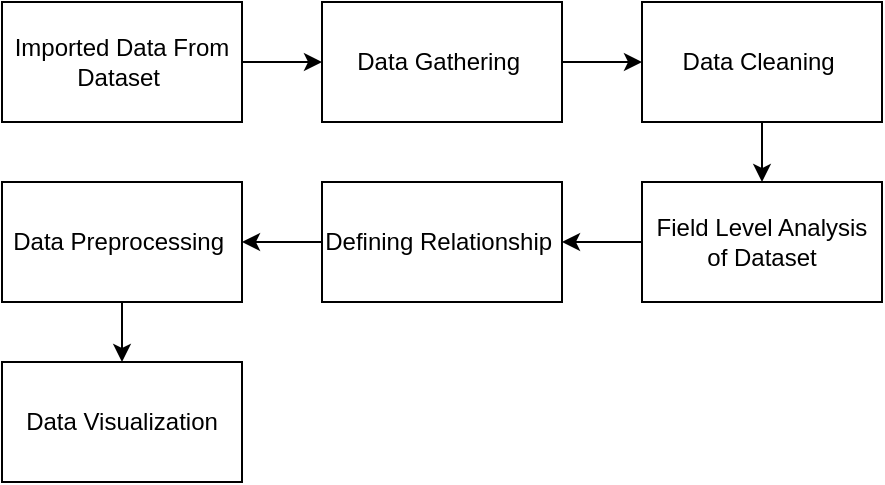 <mxfile version="14.6.10" type="device"><diagram id="QAy-IlaxmkkO110Vqmxv" name="Page-1"><mxGraphModel dx="677" dy="378" grid="1" gridSize="10" guides="1" tooltips="1" connect="1" arrows="1" fold="1" page="1" pageScale="1" pageWidth="850" pageHeight="1100" math="0" shadow="0"><root><mxCell id="0"/><mxCell id="1" parent="0"/><mxCell id="sqUsav8FEimhDMgmwuNs-9" style="edgeStyle=orthogonalEdgeStyle;rounded=0;orthogonalLoop=1;jettySize=auto;html=1;" edge="1" parent="1" source="sqUsav8FEimhDMgmwuNs-1" target="sqUsav8FEimhDMgmwuNs-2"><mxGeometry relative="1" as="geometry"/></mxCell><mxCell id="sqUsav8FEimhDMgmwuNs-1" value="Imported Data From Dataset&amp;nbsp;" style="rounded=0;whiteSpace=wrap;html=1;" vertex="1" parent="1"><mxGeometry x="100" y="500" width="120" height="60" as="geometry"/></mxCell><mxCell id="sqUsav8FEimhDMgmwuNs-10" style="edgeStyle=orthogonalEdgeStyle;rounded=0;orthogonalLoop=1;jettySize=auto;html=1;entryX=0;entryY=0.5;entryDx=0;entryDy=0;" edge="1" parent="1" source="sqUsav8FEimhDMgmwuNs-2" target="sqUsav8FEimhDMgmwuNs-3"><mxGeometry relative="1" as="geometry"/></mxCell><mxCell id="sqUsav8FEimhDMgmwuNs-2" value="Data Gathering&amp;nbsp;" style="rounded=0;whiteSpace=wrap;html=1;" vertex="1" parent="1"><mxGeometry x="260" y="500" width="120" height="60" as="geometry"/></mxCell><mxCell id="sqUsav8FEimhDMgmwuNs-11" style="edgeStyle=orthogonalEdgeStyle;rounded=0;orthogonalLoop=1;jettySize=auto;html=1;entryX=0.5;entryY=0;entryDx=0;entryDy=0;" edge="1" parent="1" source="sqUsav8FEimhDMgmwuNs-3" target="sqUsav8FEimhDMgmwuNs-5"><mxGeometry relative="1" as="geometry"/></mxCell><mxCell id="sqUsav8FEimhDMgmwuNs-3" value="Data Cleaning&amp;nbsp;" style="rounded=0;whiteSpace=wrap;html=1;" vertex="1" parent="1"><mxGeometry x="420" y="500" width="120" height="60" as="geometry"/></mxCell><mxCell id="sqUsav8FEimhDMgmwuNs-12" style="edgeStyle=orthogonalEdgeStyle;rounded=0;orthogonalLoop=1;jettySize=auto;html=1;" edge="1" parent="1" source="sqUsav8FEimhDMgmwuNs-5"><mxGeometry relative="1" as="geometry"><mxPoint x="380" y="620" as="targetPoint"/></mxGeometry></mxCell><mxCell id="sqUsav8FEimhDMgmwuNs-5" value="Field Level Analysis of Dataset" style="rounded=0;whiteSpace=wrap;html=1;" vertex="1" parent="1"><mxGeometry x="420" y="590" width="120" height="60" as="geometry"/></mxCell><mxCell id="sqUsav8FEimhDMgmwuNs-13" style="edgeStyle=orthogonalEdgeStyle;rounded=0;orthogonalLoop=1;jettySize=auto;html=1;" edge="1" parent="1" source="sqUsav8FEimhDMgmwuNs-6" target="sqUsav8FEimhDMgmwuNs-7"><mxGeometry relative="1" as="geometry"/></mxCell><mxCell id="sqUsav8FEimhDMgmwuNs-6" value="Defining Relationship&amp;nbsp;" style="rounded=0;whiteSpace=wrap;html=1;" vertex="1" parent="1"><mxGeometry x="260" y="590" width="120" height="60" as="geometry"/></mxCell><mxCell id="sqUsav8FEimhDMgmwuNs-14" style="edgeStyle=orthogonalEdgeStyle;rounded=0;orthogonalLoop=1;jettySize=auto;html=1;" edge="1" parent="1" source="sqUsav8FEimhDMgmwuNs-7" target="sqUsav8FEimhDMgmwuNs-8"><mxGeometry relative="1" as="geometry"/></mxCell><mxCell id="sqUsav8FEimhDMgmwuNs-7" value="Data Preprocessing&amp;nbsp;" style="rounded=0;whiteSpace=wrap;html=1;" vertex="1" parent="1"><mxGeometry x="100" y="590" width="120" height="60" as="geometry"/></mxCell><mxCell id="sqUsav8FEimhDMgmwuNs-8" value="Data Visualization" style="rounded=0;whiteSpace=wrap;html=1;" vertex="1" parent="1"><mxGeometry x="100" y="680" width="120" height="60" as="geometry"/></mxCell></root></mxGraphModel></diagram></mxfile>